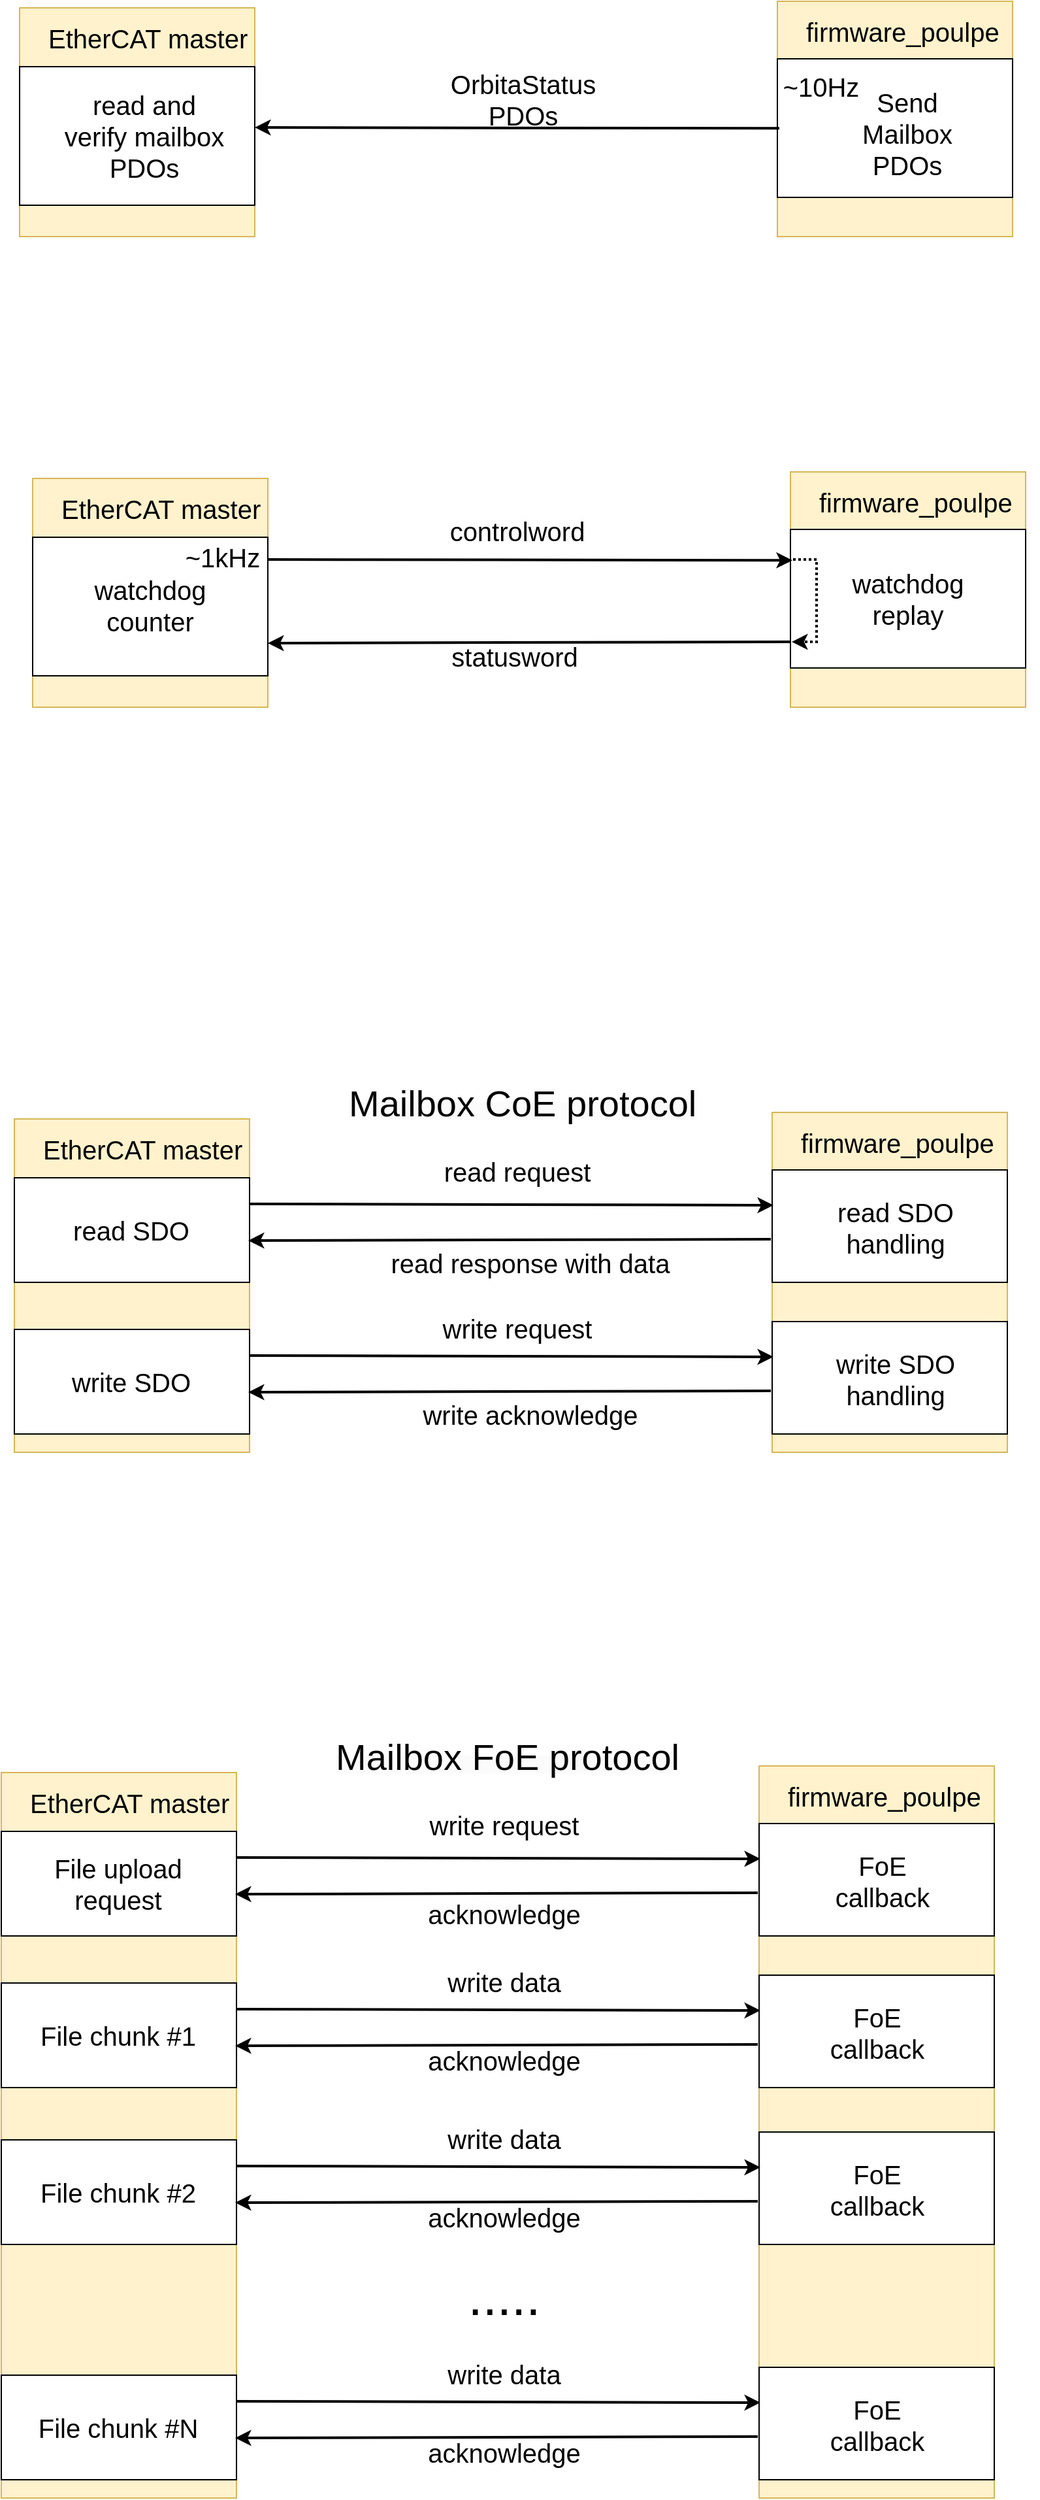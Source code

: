 <mxfile version="26.0.10">
  <diagram name="Page-1" id="4uYNY1ddm91LXE7vqArr">
    <mxGraphModel dx="-1093" dy="765" grid="1" gridSize="10" guides="1" tooltips="1" connect="1" arrows="1" fold="1" page="1" pageScale="1" pageWidth="827" pageHeight="1169" math="0" shadow="0">
      <root>
        <mxCell id="0" />
        <mxCell id="1" parent="0" />
        <mxCell id="ULj_5l2b-d4UT1FlwqZ8-1" value="" style="rounded=0;whiteSpace=wrap;html=1;fontSize=20;fillColor=#fff2cc;strokeColor=#d6b656;" parent="1" vertex="1">
          <mxGeometry x="2780" y="895" width="180" height="175" as="geometry" />
        </mxCell>
        <mxCell id="ULj_5l2b-d4UT1FlwqZ8-2" value="" style="rounded=0;whiteSpace=wrap;html=1;" parent="1" vertex="1">
          <mxGeometry x="2780" y="940" width="180" height="106" as="geometry" />
        </mxCell>
        <mxCell id="ULj_5l2b-d4UT1FlwqZ8-3" value="" style="rounded=0;whiteSpace=wrap;html=1;fontSize=20;fillColor=#fff2cc;strokeColor=#d6b656;" parent="1" vertex="1">
          <mxGeometry x="3360" y="890" width="180" height="180" as="geometry" />
        </mxCell>
        <mxCell id="ULj_5l2b-d4UT1FlwqZ8-4" value="" style="rounded=0;whiteSpace=wrap;html=1;" parent="1" vertex="1">
          <mxGeometry x="3360" y="934" width="180" height="106" as="geometry" />
        </mxCell>
        <mxCell id="ULj_5l2b-d4UT1FlwqZ8-5" value="" style="endArrow=classic;html=1;rounded=0;entryX=0.008;entryY=0.376;entryDx=0;entryDy=0;entryPerimeter=0;strokeWidth=2;" parent="1" edge="1">
          <mxGeometry width="50" height="50" relative="1" as="geometry">
            <mxPoint x="3361.44" y="987.18" as="sourcePoint" />
            <mxPoint x="2960" y="986.5" as="targetPoint" />
          </mxGeometry>
        </mxCell>
        <mxCell id="ULj_5l2b-d4UT1FlwqZ8-7" value="&lt;font style=&quot;font-size: 20px;&quot;&gt;OrbitaStatus PDOs&lt;/font&gt;" style="text;html=1;align=center;verticalAlign=middle;whiteSpace=wrap;rounded=0;" parent="1" vertex="1">
          <mxGeometry x="3080" y="950" width="171" height="30" as="geometry" />
        </mxCell>
        <mxCell id="ULj_5l2b-d4UT1FlwqZ8-10" value="&lt;span style=&quot;font-size: 20px;&quot;&gt;read and verify mailbox PDOs&lt;/span&gt;" style="text;html=1;align=center;verticalAlign=middle;whiteSpace=wrap;rounded=0;" parent="1" vertex="1">
          <mxGeometry x="2810" y="970" width="131" height="46" as="geometry" />
        </mxCell>
        <mxCell id="ULj_5l2b-d4UT1FlwqZ8-11" value="&lt;span style=&quot;color: rgb(0, 0, 0); font-family: Helvetica; font-size: 20px; font-style: normal; font-variant-ligatures: normal; font-variant-caps: normal; font-weight: 400; letter-spacing: normal; orphans: 2; text-align: center; text-indent: 0px; text-transform: none; widows: 2; word-spacing: 0px; -webkit-text-stroke-width: 0px; white-space: normal; text-decoration-thickness: initial; text-decoration-style: initial; text-decoration-color: initial; float: none; display: inline !important;&quot;&gt;EtherCAT master&lt;/span&gt;" style="text;whiteSpace=wrap;html=1;labelBackgroundColor=none;" parent="1" vertex="1">
          <mxGeometry x="2800" y="900" width="170" height="50" as="geometry" />
        </mxCell>
        <mxCell id="ULj_5l2b-d4UT1FlwqZ8-12" value="&lt;span style=&quot;color: rgb(0, 0, 0); font-family: Helvetica; font-size: 20px; font-style: normal; font-variant-ligatures: normal; font-variant-caps: normal; font-weight: 400; letter-spacing: normal; orphans: 2; text-align: center; text-indent: 0px; text-transform: none; widows: 2; word-spacing: 0px; -webkit-text-stroke-width: 0px; white-space: normal; text-decoration-thickness: initial; text-decoration-style: initial; text-decoration-color: initial; float: none; display: inline !important;&quot;&gt;firmware_poulpe&lt;/span&gt;" style="text;whiteSpace=wrap;html=1;labelBackgroundColor=none;" parent="1" vertex="1">
          <mxGeometry x="3380" y="895" width="170" height="50" as="geometry" />
        </mxCell>
        <mxCell id="ULj_5l2b-d4UT1FlwqZ8-13" value="&lt;font style=&quot;font-size: 20px;&quot;&gt;Send&lt;/font&gt;&lt;div&gt;&lt;font style=&quot;font-size: 20px;&quot;&gt;Mailbox PDOs&lt;/font&gt;&lt;/div&gt;" style="text;html=1;align=center;verticalAlign=middle;whiteSpace=wrap;rounded=0;" parent="1" vertex="1">
          <mxGeometry x="3409" y="970" width="101" height="41" as="geometry" />
        </mxCell>
        <mxCell id="ULj_5l2b-d4UT1FlwqZ8-14" value="&lt;font style=&quot;font-size: 20px;&quot;&gt;~10Hz&lt;/font&gt;" style="text;html=1;align=center;verticalAlign=middle;whiteSpace=wrap;rounded=0;" parent="1" vertex="1">
          <mxGeometry x="3308" y="940" width="171" height="30" as="geometry" />
        </mxCell>
        <mxCell id="ULj_5l2b-d4UT1FlwqZ8-15" value="" style="rounded=0;whiteSpace=wrap;html=1;fontSize=20;fillColor=#fff2cc;strokeColor=#d6b656;" parent="1" vertex="1">
          <mxGeometry x="2790" y="1255" width="180" height="175" as="geometry" />
        </mxCell>
        <mxCell id="ULj_5l2b-d4UT1FlwqZ8-16" value="" style="rounded=0;whiteSpace=wrap;html=1;" parent="1" vertex="1">
          <mxGeometry x="2790" y="1300" width="180" height="106" as="geometry" />
        </mxCell>
        <mxCell id="ULj_5l2b-d4UT1FlwqZ8-17" value="" style="rounded=0;whiteSpace=wrap;html=1;fontSize=20;fillColor=#fff2cc;strokeColor=#d6b656;" parent="1" vertex="1">
          <mxGeometry x="3370" y="1250" width="180" height="180" as="geometry" />
        </mxCell>
        <mxCell id="ULj_5l2b-d4UT1FlwqZ8-18" value="" style="rounded=0;whiteSpace=wrap;html=1;" parent="1" vertex="1">
          <mxGeometry x="3370" y="1294" width="180" height="106" as="geometry" />
        </mxCell>
        <mxCell id="ULj_5l2b-d4UT1FlwqZ8-19" value="" style="endArrow=classic;html=1;rounded=0;entryX=0.008;entryY=0.376;entryDx=0;entryDy=0;entryPerimeter=0;strokeWidth=2;" parent="1" target="ULj_5l2b-d4UT1FlwqZ8-17" edge="1">
          <mxGeometry width="50" height="50" relative="1" as="geometry">
            <mxPoint x="2970" y="1317" as="sourcePoint" />
            <mxPoint x="3020" y="1267" as="targetPoint" />
          </mxGeometry>
        </mxCell>
        <mxCell id="ULj_5l2b-d4UT1FlwqZ8-20" value="" style="endArrow=none;html=1;rounded=0;startArrow=classic;startFill=1;endFill=0;strokeWidth=2;" parent="1" edge="1">
          <mxGeometry width="50" height="50" relative="1" as="geometry">
            <mxPoint x="2970" y="1381" as="sourcePoint" />
            <mxPoint x="3370" y="1380" as="targetPoint" />
          </mxGeometry>
        </mxCell>
        <mxCell id="ULj_5l2b-d4UT1FlwqZ8-21" value="&lt;font style=&quot;font-size: 20px;&quot;&gt;controlword&lt;/font&gt;" style="text;html=1;align=center;verticalAlign=middle;whiteSpace=wrap;rounded=0;" parent="1" vertex="1">
          <mxGeometry x="3131" y="1280" width="60" height="30" as="geometry" />
        </mxCell>
        <mxCell id="ULj_5l2b-d4UT1FlwqZ8-22" value="&lt;font style=&quot;font-size: 20px;&quot;&gt;statusword&lt;/font&gt;" style="text;html=1;align=center;verticalAlign=middle;whiteSpace=wrap;rounded=0;" parent="1" vertex="1">
          <mxGeometry x="3129" y="1376" width="60" height="30" as="geometry" />
        </mxCell>
        <mxCell id="ULj_5l2b-d4UT1FlwqZ8-23" value="" style="endArrow=classic;html=1;rounded=0;dashed=1;strokeWidth=2;dashPattern=1 1;" parent="1" edge="1">
          <mxGeometry width="50" height="50" relative="1" as="geometry">
            <mxPoint x="3372" y="1317" as="sourcePoint" />
            <mxPoint x="3371" y="1380" as="targetPoint" />
            <Array as="points">
              <mxPoint x="3390" y="1317" />
              <mxPoint x="3390" y="1380" />
            </Array>
          </mxGeometry>
        </mxCell>
        <mxCell id="ULj_5l2b-d4UT1FlwqZ8-24" value="&lt;font style=&quot;font-size: 20px;&quot;&gt;watchdog counter&lt;/font&gt;" style="text;html=1;align=center;verticalAlign=middle;whiteSpace=wrap;rounded=0;" parent="1" vertex="1">
          <mxGeometry x="2839" y="1328" width="82" height="48" as="geometry" />
        </mxCell>
        <mxCell id="ULj_5l2b-d4UT1FlwqZ8-25" value="&lt;span style=&quot;color: rgb(0, 0, 0); font-family: Helvetica; font-size: 20px; font-style: normal; font-variant-ligatures: normal; font-variant-caps: normal; font-weight: 400; letter-spacing: normal; orphans: 2; text-align: center; text-indent: 0px; text-transform: none; widows: 2; word-spacing: 0px; -webkit-text-stroke-width: 0px; white-space: normal; text-decoration-thickness: initial; text-decoration-style: initial; text-decoration-color: initial; float: none; display: inline !important;&quot;&gt;EtherCAT master&lt;/span&gt;" style="text;whiteSpace=wrap;html=1;labelBackgroundColor=none;" parent="1" vertex="1">
          <mxGeometry x="2810" y="1260" width="170" height="50" as="geometry" />
        </mxCell>
        <mxCell id="ULj_5l2b-d4UT1FlwqZ8-26" value="&lt;span style=&quot;color: rgb(0, 0, 0); font-family: Helvetica; font-size: 20px; font-style: normal; font-variant-ligatures: normal; font-variant-caps: normal; font-weight: 400; letter-spacing: normal; orphans: 2; text-align: center; text-indent: 0px; text-transform: none; widows: 2; word-spacing: 0px; -webkit-text-stroke-width: 0px; white-space: normal; text-decoration-thickness: initial; text-decoration-style: initial; text-decoration-color: initial; float: none; display: inline !important;&quot;&gt;firmware_poulpe&lt;/span&gt;" style="text;whiteSpace=wrap;html=1;labelBackgroundColor=none;" parent="1" vertex="1">
          <mxGeometry x="3390" y="1255" width="170" height="50" as="geometry" />
        </mxCell>
        <mxCell id="ULj_5l2b-d4UT1FlwqZ8-27" value="&lt;font style=&quot;font-size: 20px;&quot;&gt;watchdog replay&lt;/font&gt;" style="text;html=1;align=center;verticalAlign=middle;whiteSpace=wrap;rounded=0;" parent="1" vertex="1">
          <mxGeometry x="3419" y="1323" width="82" height="48" as="geometry" />
        </mxCell>
        <mxCell id="ULj_5l2b-d4UT1FlwqZ8-28" value="&lt;font style=&quot;font-size: 20px;&quot;&gt;~1kHz&lt;/font&gt;" style="text;html=1;align=center;verticalAlign=middle;whiteSpace=wrap;rounded=0;" parent="1" vertex="1">
          <mxGeometry x="2850" y="1300" width="171" height="30" as="geometry" />
        </mxCell>
        <mxCell id="PhyX8Cl57GV2cvD0WpKQ-1" value="" style="rounded=0;whiteSpace=wrap;html=1;fontSize=20;fillColor=#fff2cc;strokeColor=#d6b656;" vertex="1" parent="1">
          <mxGeometry x="2776" y="1745" width="180" height="255" as="geometry" />
        </mxCell>
        <mxCell id="PhyX8Cl57GV2cvD0WpKQ-2" value="" style="rounded=0;whiteSpace=wrap;html=1;" vertex="1" parent="1">
          <mxGeometry x="2776" y="1790" width="180" height="80" as="geometry" />
        </mxCell>
        <mxCell id="PhyX8Cl57GV2cvD0WpKQ-3" value="" style="rounded=0;whiteSpace=wrap;html=1;fontSize=20;fillColor=#fff2cc;strokeColor=#d6b656;" vertex="1" parent="1">
          <mxGeometry x="3356" y="1740" width="180" height="260" as="geometry" />
        </mxCell>
        <mxCell id="PhyX8Cl57GV2cvD0WpKQ-4" value="" style="rounded=0;whiteSpace=wrap;html=1;" vertex="1" parent="1">
          <mxGeometry x="3356" y="1784" width="180" height="86" as="geometry" />
        </mxCell>
        <mxCell id="PhyX8Cl57GV2cvD0WpKQ-7" value="&lt;span style=&quot;font-size: 20px;&quot;&gt;read SDO&lt;/span&gt;" style="text;html=1;align=center;verticalAlign=middle;whiteSpace=wrap;rounded=0;" vertex="1" parent="1">
          <mxGeometry x="2800" y="1807" width="131" height="46" as="geometry" />
        </mxCell>
        <mxCell id="PhyX8Cl57GV2cvD0WpKQ-8" value="&lt;span style=&quot;color: rgb(0, 0, 0); font-family: Helvetica; font-size: 20px; font-style: normal; font-variant-ligatures: normal; font-variant-caps: normal; font-weight: 400; letter-spacing: normal; orphans: 2; text-align: center; text-indent: 0px; text-transform: none; widows: 2; word-spacing: 0px; -webkit-text-stroke-width: 0px; white-space: normal; text-decoration-thickness: initial; text-decoration-style: initial; text-decoration-color: initial; float: none; display: inline !important;&quot;&gt;EtherCAT master&lt;/span&gt;" style="text;whiteSpace=wrap;html=1;labelBackgroundColor=none;" vertex="1" parent="1">
          <mxGeometry x="2796" y="1750" width="170" height="50" as="geometry" />
        </mxCell>
        <mxCell id="PhyX8Cl57GV2cvD0WpKQ-9" value="&lt;span style=&quot;color: rgb(0, 0, 0); font-family: Helvetica; font-size: 20px; font-style: normal; font-variant-ligatures: normal; font-variant-caps: normal; font-weight: 400; letter-spacing: normal; orphans: 2; text-align: center; text-indent: 0px; text-transform: none; widows: 2; word-spacing: 0px; -webkit-text-stroke-width: 0px; white-space: normal; text-decoration-thickness: initial; text-decoration-style: initial; text-decoration-color: initial; float: none; display: inline !important;&quot;&gt;firmware_poulpe&lt;/span&gt;" style="text;whiteSpace=wrap;html=1;labelBackgroundColor=none;" vertex="1" parent="1">
          <mxGeometry x="3376" y="1745" width="170" height="50" as="geometry" />
        </mxCell>
        <mxCell id="PhyX8Cl57GV2cvD0WpKQ-10" value="&lt;span style=&quot;font-size: 20px;&quot;&gt;read SDO handling&lt;/span&gt;" style="text;html=1;align=center;verticalAlign=middle;whiteSpace=wrap;rounded=0;" vertex="1" parent="1">
          <mxGeometry x="3399.5" y="1807" width="101" height="41" as="geometry" />
        </mxCell>
        <mxCell id="PhyX8Cl57GV2cvD0WpKQ-12" value="" style="endArrow=classic;html=1;rounded=0;entryX=0.008;entryY=0.376;entryDx=0;entryDy=0;entryPerimeter=0;strokeWidth=2;" edge="1" parent="1">
          <mxGeometry width="50" height="50" relative="1" as="geometry">
            <mxPoint x="2956" y="1810" as="sourcePoint" />
            <mxPoint x="3357" y="1811" as="targetPoint" />
          </mxGeometry>
        </mxCell>
        <mxCell id="PhyX8Cl57GV2cvD0WpKQ-13" value="" style="endArrow=none;html=1;rounded=0;startArrow=classic;startFill=1;endFill=0;strokeWidth=2;" edge="1" parent="1">
          <mxGeometry width="50" height="50" relative="1" as="geometry">
            <mxPoint x="2955" y="1838" as="sourcePoint" />
            <mxPoint x="3355" y="1837" as="targetPoint" />
          </mxGeometry>
        </mxCell>
        <mxCell id="PhyX8Cl57GV2cvD0WpKQ-14" value="&lt;font style=&quot;font-size: 20px;&quot;&gt;read request&lt;br&gt;&lt;/font&gt;" style="text;html=1;align=center;verticalAlign=middle;whiteSpace=wrap;rounded=0;" vertex="1" parent="1">
          <mxGeometry x="3021" y="1770" width="280" height="30" as="geometry" />
        </mxCell>
        <mxCell id="PhyX8Cl57GV2cvD0WpKQ-15" value="&lt;font style=&quot;font-size: 20px;&quot;&gt;read response with data&lt;/font&gt;" style="text;html=1;align=center;verticalAlign=middle;whiteSpace=wrap;rounded=0;" vertex="1" parent="1">
          <mxGeometry x="3060.5" y="1840" width="220" height="30" as="geometry" />
        </mxCell>
        <mxCell id="PhyX8Cl57GV2cvD0WpKQ-18" value="&lt;span style=&quot;color: rgb(0, 0, 0); font-family: Helvetica; font-style: normal; font-variant-ligatures: normal; font-variant-caps: normal; font-weight: 400; letter-spacing: normal; orphans: 2; text-align: center; text-indent: 0px; text-transform: none; widows: 2; word-spacing: 0px; -webkit-text-stroke-width: 0px; white-space: normal; background-color: rgb(251, 251, 251); text-decoration-thickness: initial; text-decoration-style: initial; text-decoration-color: initial; float: none; display: inline !important;&quot;&gt;&lt;font style=&quot;font-size: 28px;&quot;&gt;Mailbox CoE protocol&lt;/font&gt;&lt;/span&gt;" style="text;whiteSpace=wrap;html=1;" vertex="1" parent="1">
          <mxGeometry x="3030" y="1710" width="319.5" height="50" as="geometry" />
        </mxCell>
        <mxCell id="PhyX8Cl57GV2cvD0WpKQ-19" value="" style="rounded=0;whiteSpace=wrap;html=1;" vertex="1" parent="1">
          <mxGeometry x="2776" y="1906" width="180" height="80" as="geometry" />
        </mxCell>
        <mxCell id="PhyX8Cl57GV2cvD0WpKQ-20" value="" style="rounded=0;whiteSpace=wrap;html=1;" vertex="1" parent="1">
          <mxGeometry x="3356" y="1900" width="180" height="86" as="geometry" />
        </mxCell>
        <mxCell id="PhyX8Cl57GV2cvD0WpKQ-21" value="&lt;span style=&quot;font-size: 20px;&quot;&gt;write SDO&lt;/span&gt;" style="text;html=1;align=center;verticalAlign=middle;whiteSpace=wrap;rounded=0;" vertex="1" parent="1">
          <mxGeometry x="2800" y="1923" width="131" height="46" as="geometry" />
        </mxCell>
        <mxCell id="PhyX8Cl57GV2cvD0WpKQ-22" value="&lt;span style=&quot;font-size: 20px;&quot;&gt;write SDO handling&lt;/span&gt;" style="text;html=1;align=center;verticalAlign=middle;whiteSpace=wrap;rounded=0;" vertex="1" parent="1">
          <mxGeometry x="3399.5" y="1923" width="101" height="41" as="geometry" />
        </mxCell>
        <mxCell id="PhyX8Cl57GV2cvD0WpKQ-23" value="" style="endArrow=classic;html=1;rounded=0;entryX=0.008;entryY=0.376;entryDx=0;entryDy=0;entryPerimeter=0;strokeWidth=2;" edge="1" parent="1">
          <mxGeometry width="50" height="50" relative="1" as="geometry">
            <mxPoint x="2956" y="1926" as="sourcePoint" />
            <mxPoint x="3357" y="1927" as="targetPoint" />
          </mxGeometry>
        </mxCell>
        <mxCell id="PhyX8Cl57GV2cvD0WpKQ-24" value="" style="endArrow=none;html=1;rounded=0;startArrow=classic;startFill=1;endFill=0;strokeWidth=2;" edge="1" parent="1">
          <mxGeometry width="50" height="50" relative="1" as="geometry">
            <mxPoint x="2955" y="1954" as="sourcePoint" />
            <mxPoint x="3355" y="1953" as="targetPoint" />
          </mxGeometry>
        </mxCell>
        <mxCell id="PhyX8Cl57GV2cvD0WpKQ-25" value="&lt;font style=&quot;font-size: 20px;&quot;&gt;write acknowledge&lt;/font&gt;" style="text;html=1;align=center;verticalAlign=middle;whiteSpace=wrap;rounded=0;" vertex="1" parent="1">
          <mxGeometry x="3060.5" y="1956" width="220" height="30" as="geometry" />
        </mxCell>
        <mxCell id="PhyX8Cl57GV2cvD0WpKQ-26" value="&lt;font style=&quot;font-size: 20px;&quot;&gt;write request&lt;br&gt;&lt;/font&gt;" style="text;html=1;align=center;verticalAlign=middle;whiteSpace=wrap;rounded=0;" vertex="1" parent="1">
          <mxGeometry x="3021" y="1890" width="280" height="30" as="geometry" />
        </mxCell>
        <mxCell id="PhyX8Cl57GV2cvD0WpKQ-27" value="" style="rounded=0;whiteSpace=wrap;html=1;fontSize=20;fillColor=#fff2cc;strokeColor=#d6b656;" vertex="1" parent="1">
          <mxGeometry x="2766" y="2245" width="180" height="555" as="geometry" />
        </mxCell>
        <mxCell id="PhyX8Cl57GV2cvD0WpKQ-28" value="" style="rounded=0;whiteSpace=wrap;html=1;" vertex="1" parent="1">
          <mxGeometry x="2766" y="2290" width="180" height="80" as="geometry" />
        </mxCell>
        <mxCell id="PhyX8Cl57GV2cvD0WpKQ-29" value="" style="rounded=0;whiteSpace=wrap;html=1;fontSize=20;fillColor=#fff2cc;strokeColor=#d6b656;" vertex="1" parent="1">
          <mxGeometry x="3346" y="2240" width="180" height="560" as="geometry" />
        </mxCell>
        <mxCell id="PhyX8Cl57GV2cvD0WpKQ-30" value="" style="rounded=0;whiteSpace=wrap;html=1;" vertex="1" parent="1">
          <mxGeometry x="3346" y="2284" width="180" height="86" as="geometry" />
        </mxCell>
        <mxCell id="PhyX8Cl57GV2cvD0WpKQ-31" value="&lt;span style=&quot;font-size: 20px;&quot;&gt;File upload request&lt;/span&gt;" style="text;html=1;align=center;verticalAlign=middle;whiteSpace=wrap;rounded=0;" vertex="1" parent="1">
          <mxGeometry x="2790" y="2307" width="131" height="46" as="geometry" />
        </mxCell>
        <mxCell id="PhyX8Cl57GV2cvD0WpKQ-32" value="&lt;span style=&quot;color: rgb(0, 0, 0); font-family: Helvetica; font-size: 20px; font-style: normal; font-variant-ligatures: normal; font-variant-caps: normal; font-weight: 400; letter-spacing: normal; orphans: 2; text-align: center; text-indent: 0px; text-transform: none; widows: 2; word-spacing: 0px; -webkit-text-stroke-width: 0px; white-space: normal; text-decoration-thickness: initial; text-decoration-style: initial; text-decoration-color: initial; float: none; display: inline !important;&quot;&gt;EtherCAT master&lt;/span&gt;" style="text;whiteSpace=wrap;html=1;labelBackgroundColor=none;" vertex="1" parent="1">
          <mxGeometry x="2786" y="2250" width="170" height="50" as="geometry" />
        </mxCell>
        <mxCell id="PhyX8Cl57GV2cvD0WpKQ-33" value="&lt;span style=&quot;color: rgb(0, 0, 0); font-family: Helvetica; font-size: 20px; font-style: normal; font-variant-ligatures: normal; font-variant-caps: normal; font-weight: 400; letter-spacing: normal; orphans: 2; text-align: center; text-indent: 0px; text-transform: none; widows: 2; word-spacing: 0px; -webkit-text-stroke-width: 0px; white-space: normal; text-decoration-thickness: initial; text-decoration-style: initial; text-decoration-color: initial; float: none; display: inline !important;&quot;&gt;firmware_poulpe&lt;/span&gt;" style="text;whiteSpace=wrap;html=1;labelBackgroundColor=none;" vertex="1" parent="1">
          <mxGeometry x="3366" y="2245" width="170" height="50" as="geometry" />
        </mxCell>
        <mxCell id="PhyX8Cl57GV2cvD0WpKQ-34" value="&lt;span style=&quot;font-size: 20px;&quot;&gt;FoE callback&lt;/span&gt;" style="text;html=1;align=center;verticalAlign=middle;whiteSpace=wrap;rounded=0;" vertex="1" parent="1">
          <mxGeometry x="3389.5" y="2307" width="101" height="41" as="geometry" />
        </mxCell>
        <mxCell id="PhyX8Cl57GV2cvD0WpKQ-35" value="" style="endArrow=classic;html=1;rounded=0;entryX=0.008;entryY=0.376;entryDx=0;entryDy=0;entryPerimeter=0;strokeWidth=2;" edge="1" parent="1">
          <mxGeometry width="50" height="50" relative="1" as="geometry">
            <mxPoint x="2946" y="2310" as="sourcePoint" />
            <mxPoint x="3347" y="2311" as="targetPoint" />
          </mxGeometry>
        </mxCell>
        <mxCell id="PhyX8Cl57GV2cvD0WpKQ-36" value="" style="endArrow=none;html=1;rounded=0;startArrow=classic;startFill=1;endFill=0;strokeWidth=2;" edge="1" parent="1">
          <mxGeometry width="50" height="50" relative="1" as="geometry">
            <mxPoint x="2945" y="2338" as="sourcePoint" />
            <mxPoint x="3345" y="2337" as="targetPoint" />
          </mxGeometry>
        </mxCell>
        <mxCell id="PhyX8Cl57GV2cvD0WpKQ-37" value="&lt;font style=&quot;font-size: 20px;&quot;&gt;write request&lt;br&gt;&lt;/font&gt;" style="text;html=1;align=center;verticalAlign=middle;whiteSpace=wrap;rounded=0;" vertex="1" parent="1">
          <mxGeometry x="3011" y="2270" width="280" height="30" as="geometry" />
        </mxCell>
        <mxCell id="PhyX8Cl57GV2cvD0WpKQ-39" value="&lt;span style=&quot;color: rgb(0, 0, 0); font-family: Helvetica; font-style: normal; font-variant-ligatures: normal; font-variant-caps: normal; font-weight: 400; letter-spacing: normal; orphans: 2; text-align: center; text-indent: 0px; text-transform: none; widows: 2; word-spacing: 0px; -webkit-text-stroke-width: 0px; white-space: normal; background-color: rgb(251, 251, 251); text-decoration-thickness: initial; text-decoration-style: initial; text-decoration-color: initial; float: none; display: inline !important;&quot;&gt;&lt;font style=&quot;font-size: 28px;&quot;&gt;Mailbox FoE protocol&lt;/font&gt;&lt;/span&gt;" style="text;whiteSpace=wrap;html=1;" vertex="1" parent="1">
          <mxGeometry x="3020" y="2210" width="319.5" height="50" as="geometry" />
        </mxCell>
        <mxCell id="PhyX8Cl57GV2cvD0WpKQ-40" value="" style="rounded=0;whiteSpace=wrap;html=1;" vertex="1" parent="1">
          <mxGeometry x="2766" y="2406" width="180" height="80" as="geometry" />
        </mxCell>
        <mxCell id="PhyX8Cl57GV2cvD0WpKQ-41" value="" style="rounded=0;whiteSpace=wrap;html=1;" vertex="1" parent="1">
          <mxGeometry x="3346" y="2400" width="180" height="86" as="geometry" />
        </mxCell>
        <mxCell id="PhyX8Cl57GV2cvD0WpKQ-42" value="&lt;span style=&quot;font-size: 20px;&quot;&gt;File chunk #1&lt;/span&gt;" style="text;html=1;align=center;verticalAlign=middle;whiteSpace=wrap;rounded=0;" vertex="1" parent="1">
          <mxGeometry x="2790" y="2423" width="131" height="46" as="geometry" />
        </mxCell>
        <mxCell id="PhyX8Cl57GV2cvD0WpKQ-44" value="" style="endArrow=classic;html=1;rounded=0;entryX=0.008;entryY=0.376;entryDx=0;entryDy=0;entryPerimeter=0;strokeWidth=2;" edge="1" parent="1">
          <mxGeometry width="50" height="50" relative="1" as="geometry">
            <mxPoint x="2946" y="2426" as="sourcePoint" />
            <mxPoint x="3347" y="2427" as="targetPoint" />
          </mxGeometry>
        </mxCell>
        <mxCell id="PhyX8Cl57GV2cvD0WpKQ-45" value="" style="endArrow=none;html=1;rounded=0;startArrow=classic;startFill=1;endFill=0;strokeWidth=2;" edge="1" parent="1">
          <mxGeometry width="50" height="50" relative="1" as="geometry">
            <mxPoint x="2945" y="2454" as="sourcePoint" />
            <mxPoint x="3345" y="2453" as="targetPoint" />
          </mxGeometry>
        </mxCell>
        <mxCell id="PhyX8Cl57GV2cvD0WpKQ-46" value="&lt;font style=&quot;font-size: 20px;&quot;&gt;acknowledge&lt;/font&gt;" style="text;html=1;align=center;verticalAlign=middle;whiteSpace=wrap;rounded=0;" vertex="1" parent="1">
          <mxGeometry x="3041" y="2338" width="220" height="30" as="geometry" />
        </mxCell>
        <mxCell id="PhyX8Cl57GV2cvD0WpKQ-47" value="&lt;font style=&quot;font-size: 20px;&quot;&gt;write data&lt;br&gt;&lt;/font&gt;" style="text;html=1;align=center;verticalAlign=middle;whiteSpace=wrap;rounded=0;" vertex="1" parent="1">
          <mxGeometry x="3011" y="2390" width="280" height="30" as="geometry" />
        </mxCell>
        <mxCell id="PhyX8Cl57GV2cvD0WpKQ-48" value="&lt;span style=&quot;font-size: 20px;&quot;&gt;FoE callback&lt;/span&gt;" style="text;html=1;align=center;verticalAlign=middle;whiteSpace=wrap;rounded=0;" vertex="1" parent="1">
          <mxGeometry x="3385.5" y="2423" width="101" height="41" as="geometry" />
        </mxCell>
        <mxCell id="PhyX8Cl57GV2cvD0WpKQ-49" value="" style="rounded=0;whiteSpace=wrap;html=1;" vertex="1" parent="1">
          <mxGeometry x="2766" y="2526" width="180" height="80" as="geometry" />
        </mxCell>
        <mxCell id="PhyX8Cl57GV2cvD0WpKQ-50" value="" style="rounded=0;whiteSpace=wrap;html=1;" vertex="1" parent="1">
          <mxGeometry x="3346" y="2520" width="180" height="86" as="geometry" />
        </mxCell>
        <mxCell id="PhyX8Cl57GV2cvD0WpKQ-51" value="&lt;span style=&quot;font-size: 20px;&quot;&gt;File chunk #2&lt;/span&gt;" style="text;html=1;align=center;verticalAlign=middle;whiteSpace=wrap;rounded=0;" vertex="1" parent="1">
          <mxGeometry x="2790" y="2543" width="131" height="46" as="geometry" />
        </mxCell>
        <mxCell id="PhyX8Cl57GV2cvD0WpKQ-52" value="" style="endArrow=classic;html=1;rounded=0;entryX=0.008;entryY=0.376;entryDx=0;entryDy=0;entryPerimeter=0;strokeWidth=2;" edge="1" parent="1">
          <mxGeometry width="50" height="50" relative="1" as="geometry">
            <mxPoint x="2946" y="2546" as="sourcePoint" />
            <mxPoint x="3347" y="2547" as="targetPoint" />
          </mxGeometry>
        </mxCell>
        <mxCell id="PhyX8Cl57GV2cvD0WpKQ-53" value="" style="endArrow=none;html=1;rounded=0;startArrow=classic;startFill=1;endFill=0;strokeWidth=2;" edge="1" parent="1">
          <mxGeometry width="50" height="50" relative="1" as="geometry">
            <mxPoint x="2945" y="2574" as="sourcePoint" />
            <mxPoint x="3345" y="2573" as="targetPoint" />
          </mxGeometry>
        </mxCell>
        <mxCell id="PhyX8Cl57GV2cvD0WpKQ-54" value="&lt;font style=&quot;font-size: 20px;&quot;&gt;write data&lt;br&gt;&lt;/font&gt;" style="text;html=1;align=center;verticalAlign=middle;whiteSpace=wrap;rounded=0;" vertex="1" parent="1">
          <mxGeometry x="3011" y="2510" width="280" height="30" as="geometry" />
        </mxCell>
        <mxCell id="PhyX8Cl57GV2cvD0WpKQ-55" value="&lt;span style=&quot;font-size: 20px;&quot;&gt;FoE callback&lt;/span&gt;" style="text;html=1;align=center;verticalAlign=middle;whiteSpace=wrap;rounded=0;" vertex="1" parent="1">
          <mxGeometry x="3385.5" y="2543" width="101" height="41" as="geometry" />
        </mxCell>
        <mxCell id="PhyX8Cl57GV2cvD0WpKQ-56" value="&lt;font style=&quot;font-size: 20px;&quot;&gt;acknowledge&lt;/font&gt;" style="text;html=1;align=center;verticalAlign=middle;whiteSpace=wrap;rounded=0;" vertex="1" parent="1">
          <mxGeometry x="3041" y="2450" width="220" height="30" as="geometry" />
        </mxCell>
        <mxCell id="PhyX8Cl57GV2cvD0WpKQ-58" value="&lt;font style=&quot;font-size: 20px;&quot;&gt;acknowledge&lt;/font&gt;" style="text;html=1;align=center;verticalAlign=middle;whiteSpace=wrap;rounded=0;" vertex="1" parent="1">
          <mxGeometry x="3041" y="2570" width="220" height="30" as="geometry" />
        </mxCell>
        <mxCell id="PhyX8Cl57GV2cvD0WpKQ-68" value="" style="rounded=0;whiteSpace=wrap;html=1;" vertex="1" parent="1">
          <mxGeometry x="2766" y="2706" width="180" height="80" as="geometry" />
        </mxCell>
        <mxCell id="PhyX8Cl57GV2cvD0WpKQ-69" value="" style="rounded=0;whiteSpace=wrap;html=1;" vertex="1" parent="1">
          <mxGeometry x="3346" y="2700" width="180" height="86" as="geometry" />
        </mxCell>
        <mxCell id="PhyX8Cl57GV2cvD0WpKQ-70" value="&lt;span style=&quot;font-size: 20px;&quot;&gt;File chunk #N&lt;/span&gt;" style="text;html=1;align=center;verticalAlign=middle;whiteSpace=wrap;rounded=0;" vertex="1" parent="1">
          <mxGeometry x="2790" y="2723" width="131" height="46" as="geometry" />
        </mxCell>
        <mxCell id="PhyX8Cl57GV2cvD0WpKQ-71" value="" style="endArrow=classic;html=1;rounded=0;entryX=0.008;entryY=0.376;entryDx=0;entryDy=0;entryPerimeter=0;strokeWidth=2;" edge="1" parent="1">
          <mxGeometry width="50" height="50" relative="1" as="geometry">
            <mxPoint x="2946" y="2726" as="sourcePoint" />
            <mxPoint x="3347" y="2727" as="targetPoint" />
          </mxGeometry>
        </mxCell>
        <mxCell id="PhyX8Cl57GV2cvD0WpKQ-72" value="" style="endArrow=none;html=1;rounded=0;startArrow=classic;startFill=1;endFill=0;strokeWidth=2;" edge="1" parent="1">
          <mxGeometry width="50" height="50" relative="1" as="geometry">
            <mxPoint x="2945" y="2754" as="sourcePoint" />
            <mxPoint x="3345" y="2753" as="targetPoint" />
          </mxGeometry>
        </mxCell>
        <mxCell id="PhyX8Cl57GV2cvD0WpKQ-73" value="&lt;font style=&quot;font-size: 20px;&quot;&gt;write data&lt;br&gt;&lt;/font&gt;" style="text;html=1;align=center;verticalAlign=middle;whiteSpace=wrap;rounded=0;" vertex="1" parent="1">
          <mxGeometry x="3011" y="2690" width="280" height="30" as="geometry" />
        </mxCell>
        <mxCell id="PhyX8Cl57GV2cvD0WpKQ-74" value="&lt;span style=&quot;font-size: 20px;&quot;&gt;FoE callback&lt;/span&gt;" style="text;html=1;align=center;verticalAlign=middle;whiteSpace=wrap;rounded=0;" vertex="1" parent="1">
          <mxGeometry x="3385.5" y="2723" width="101" height="41" as="geometry" />
        </mxCell>
        <mxCell id="PhyX8Cl57GV2cvD0WpKQ-75" value="&lt;font style=&quot;font-size: 20px;&quot;&gt;acknowledge&lt;/font&gt;" style="text;html=1;align=center;verticalAlign=middle;whiteSpace=wrap;rounded=0;" vertex="1" parent="1">
          <mxGeometry x="3041" y="2750" width="220" height="30" as="geometry" />
        </mxCell>
        <mxCell id="PhyX8Cl57GV2cvD0WpKQ-76" value="&lt;font style=&quot;font-size: 40px;&quot;&gt;.....&lt;/font&gt;" style="text;html=1;align=center;verticalAlign=middle;whiteSpace=wrap;rounded=0;" vertex="1" parent="1">
          <mxGeometry x="3121" y="2630" width="60" height="30" as="geometry" />
        </mxCell>
      </root>
    </mxGraphModel>
  </diagram>
</mxfile>
